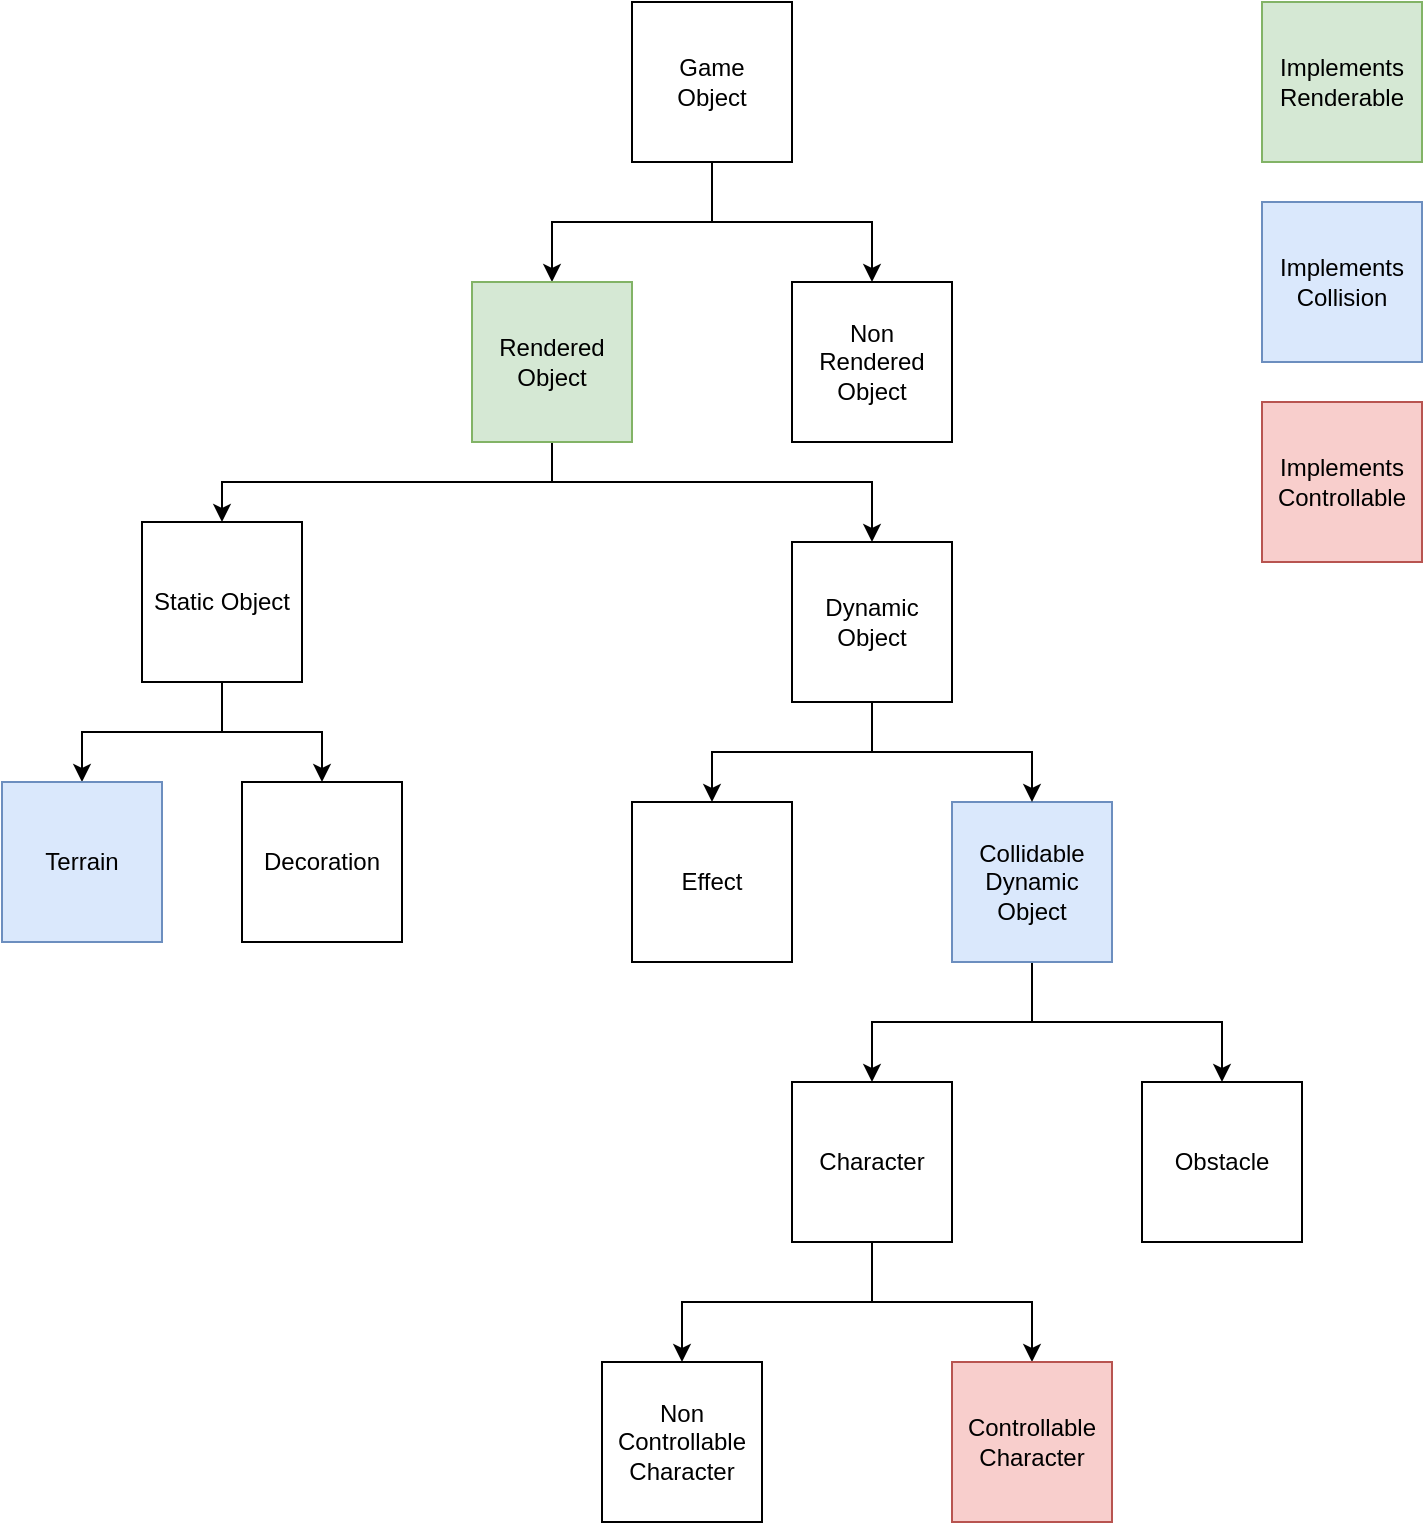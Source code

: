 <mxfile version="15.3.8" type="device"><diagram id="3CDI3-fCyWfvhPBfvtM1" name="Page-1"><mxGraphModel dx="802" dy="998" grid="1" gridSize="10" guides="1" tooltips="1" connect="1" arrows="1" fold="1" page="1" pageScale="1" pageWidth="850" pageHeight="1100" math="0" shadow="0"><root><mxCell id="0"/><mxCell id="1" parent="0"/><mxCell id="8XmyQxHGZEtEqGIye7RV-5" style="edgeStyle=orthogonalEdgeStyle;rounded=0;orthogonalLoop=1;jettySize=auto;html=1;exitX=0.5;exitY=1;exitDx=0;exitDy=0;entryX=0.5;entryY=0;entryDx=0;entryDy=0;" edge="1" parent="1" source="8XmyQxHGZEtEqGIye7RV-1" target="8XmyQxHGZEtEqGIye7RV-2"><mxGeometry relative="1" as="geometry"/></mxCell><mxCell id="8XmyQxHGZEtEqGIye7RV-6" style="edgeStyle=orthogonalEdgeStyle;rounded=0;orthogonalLoop=1;jettySize=auto;html=1;exitX=0.5;exitY=1;exitDx=0;exitDy=0;entryX=0.5;entryY=0;entryDx=0;entryDy=0;" edge="1" parent="1" source="8XmyQxHGZEtEqGIye7RV-1" target="8XmyQxHGZEtEqGIye7RV-3"><mxGeometry relative="1" as="geometry"/></mxCell><mxCell id="8XmyQxHGZEtEqGIye7RV-1" value="Game&lt;br&gt;Object" style="whiteSpace=wrap;html=1;aspect=fixed;" vertex="1" parent="1"><mxGeometry x="385" y="40" width="80" height="80" as="geometry"/></mxCell><mxCell id="8XmyQxHGZEtEqGIye7RV-17" style="edgeStyle=orthogonalEdgeStyle;rounded=0;orthogonalLoop=1;jettySize=auto;html=1;exitX=0.5;exitY=1;exitDx=0;exitDy=0;entryX=0.5;entryY=0;entryDx=0;entryDy=0;" edge="1" parent="1" source="8XmyQxHGZEtEqGIye7RV-2" target="8XmyQxHGZEtEqGIye7RV-16"><mxGeometry relative="1" as="geometry"/></mxCell><mxCell id="8XmyQxHGZEtEqGIye7RV-19" style="edgeStyle=orthogonalEdgeStyle;rounded=0;orthogonalLoop=1;jettySize=auto;html=1;entryX=0.5;entryY=0;entryDx=0;entryDy=0;" edge="1" parent="1" source="8XmyQxHGZEtEqGIye7RV-2" target="8XmyQxHGZEtEqGIye7RV-18"><mxGeometry relative="1" as="geometry"><Array as="points"><mxPoint x="345" y="280"/><mxPoint x="505" y="280"/></Array></mxGeometry></mxCell><mxCell id="8XmyQxHGZEtEqGIye7RV-2" value="Rendered&lt;br&gt;Object" style="whiteSpace=wrap;html=1;aspect=fixed;fillColor=#d5e8d4;strokeColor=#82b366;" vertex="1" parent="1"><mxGeometry x="305" y="180" width="80" height="80" as="geometry"/></mxCell><mxCell id="8XmyQxHGZEtEqGIye7RV-3" value="Non Rendered Object" style="whiteSpace=wrap;html=1;aspect=fixed;" vertex="1" parent="1"><mxGeometry x="465" y="180" width="80" height="80" as="geometry"/></mxCell><mxCell id="8XmyQxHGZEtEqGIye7RV-14" style="edgeStyle=orthogonalEdgeStyle;rounded=0;orthogonalLoop=1;jettySize=auto;html=1;exitX=0.5;exitY=1;exitDx=0;exitDy=0;entryX=0.5;entryY=0;entryDx=0;entryDy=0;" edge="1" parent="1" source="8XmyQxHGZEtEqGIye7RV-31" target="8XmyQxHGZEtEqGIye7RV-12"><mxGeometry relative="1" as="geometry"/></mxCell><mxCell id="8XmyQxHGZEtEqGIye7RV-28" style="edgeStyle=orthogonalEdgeStyle;rounded=0;orthogonalLoop=1;jettySize=auto;html=1;exitX=0.5;exitY=1;exitDx=0;exitDy=0;entryX=0.5;entryY=0;entryDx=0;entryDy=0;" edge="1" parent="1" source="8XmyQxHGZEtEqGIye7RV-4" target="8XmyQxHGZEtEqGIye7RV-20"><mxGeometry relative="1" as="geometry"/></mxCell><mxCell id="8XmyQxHGZEtEqGIye7RV-32" style="edgeStyle=orthogonalEdgeStyle;rounded=0;orthogonalLoop=1;jettySize=auto;html=1;exitX=0.5;exitY=1;exitDx=0;exitDy=0;entryX=0.5;entryY=0;entryDx=0;entryDy=0;" edge="1" parent="1" source="8XmyQxHGZEtEqGIye7RV-4" target="8XmyQxHGZEtEqGIye7RV-31"><mxGeometry relative="1" as="geometry"/></mxCell><mxCell id="8XmyQxHGZEtEqGIye7RV-4" value="Collidable Dynamic Object" style="whiteSpace=wrap;html=1;aspect=fixed;fillColor=#dae8fc;strokeColor=#6c8ebf;" vertex="1" parent="1"><mxGeometry x="545" y="440" width="80" height="80" as="geometry"/></mxCell><mxCell id="8XmyQxHGZEtEqGIye7RV-8" value="Decoration" style="whiteSpace=wrap;html=1;aspect=fixed;" vertex="1" parent="1"><mxGeometry x="190" y="430" width="80" height="80" as="geometry"/></mxCell><mxCell id="8XmyQxHGZEtEqGIye7RV-10" value="Implements Renderable" style="whiteSpace=wrap;html=1;aspect=fixed;fillColor=#d5e8d4;strokeColor=#82b366;" vertex="1" parent="1"><mxGeometry x="700" y="40" width="80" height="80" as="geometry"/></mxCell><mxCell id="8XmyQxHGZEtEqGIye7RV-11" value="Implements Collision" style="whiteSpace=wrap;html=1;aspect=fixed;fillColor=#dae8fc;strokeColor=#6c8ebf;" vertex="1" parent="1"><mxGeometry x="700" y="140" width="80" height="80" as="geometry"/></mxCell><mxCell id="8XmyQxHGZEtEqGIye7RV-12" value="Controllable Character" style="whiteSpace=wrap;html=1;aspect=fixed;fillColor=#f8cecc;strokeColor=#b85450;" vertex="1" parent="1"><mxGeometry x="545" y="720" width="80" height="80" as="geometry"/></mxCell><mxCell id="8XmyQxHGZEtEqGIye7RV-15" value="Implements Controllable" style="whiteSpace=wrap;html=1;aspect=fixed;fillColor=#f8cecc;strokeColor=#b85450;" vertex="1" parent="1"><mxGeometry x="700" y="240" width="80" height="80" as="geometry"/></mxCell><mxCell id="8XmyQxHGZEtEqGIye7RV-23" style="edgeStyle=orthogonalEdgeStyle;rounded=0;orthogonalLoop=1;jettySize=auto;html=1;exitX=0.5;exitY=1;exitDx=0;exitDy=0;entryX=0.5;entryY=0;entryDx=0;entryDy=0;" edge="1" parent="1" source="8XmyQxHGZEtEqGIye7RV-16" target="8XmyQxHGZEtEqGIye7RV-8"><mxGeometry relative="1" as="geometry"/></mxCell><mxCell id="8XmyQxHGZEtEqGIye7RV-30" style="edgeStyle=orthogonalEdgeStyle;rounded=0;orthogonalLoop=1;jettySize=auto;html=1;exitX=0.5;exitY=1;exitDx=0;exitDy=0;entryX=0.5;entryY=0;entryDx=0;entryDy=0;" edge="1" parent="1" source="8XmyQxHGZEtEqGIye7RV-16" target="8XmyQxHGZEtEqGIye7RV-29"><mxGeometry relative="1" as="geometry"/></mxCell><mxCell id="8XmyQxHGZEtEqGIye7RV-16" value="Static Object" style="whiteSpace=wrap;html=1;aspect=fixed;" vertex="1" parent="1"><mxGeometry x="140" y="300" width="80" height="80" as="geometry"/></mxCell><mxCell id="8XmyQxHGZEtEqGIye7RV-24" style="edgeStyle=orthogonalEdgeStyle;rounded=0;orthogonalLoop=1;jettySize=auto;html=1;entryX=0.5;entryY=0;entryDx=0;entryDy=0;" edge="1" parent="1" source="8XmyQxHGZEtEqGIye7RV-18" target="8XmyQxHGZEtEqGIye7RV-4"><mxGeometry relative="1" as="geometry"/></mxCell><mxCell id="8XmyQxHGZEtEqGIye7RV-25" style="edgeStyle=orthogonalEdgeStyle;rounded=0;orthogonalLoop=1;jettySize=auto;html=1;entryX=0.5;entryY=0;entryDx=0;entryDy=0;" edge="1" parent="1" source="8XmyQxHGZEtEqGIye7RV-18" target="8XmyQxHGZEtEqGIye7RV-21"><mxGeometry relative="1" as="geometry"/></mxCell><mxCell id="8XmyQxHGZEtEqGIye7RV-18" value="Dynamic Object" style="whiteSpace=wrap;html=1;aspect=fixed;" vertex="1" parent="1"><mxGeometry x="465" y="310" width="80" height="80" as="geometry"/></mxCell><mxCell id="8XmyQxHGZEtEqGIye7RV-20" value="Obstacle" style="whiteSpace=wrap;html=1;aspect=fixed;" vertex="1" parent="1"><mxGeometry x="640" y="580" width="80" height="80" as="geometry"/></mxCell><mxCell id="8XmyQxHGZEtEqGIye7RV-21" value="Effect" style="whiteSpace=wrap;html=1;aspect=fixed;" vertex="1" parent="1"><mxGeometry x="385" y="440" width="80" height="80" as="geometry"/></mxCell><mxCell id="8XmyQxHGZEtEqGIye7RV-29" value="Terrain" style="whiteSpace=wrap;html=1;aspect=fixed;fillColor=#dae8fc;strokeColor=#6c8ebf;" vertex="1" parent="1"><mxGeometry x="70" y="430" width="80" height="80" as="geometry"/></mxCell><mxCell id="8XmyQxHGZEtEqGIye7RV-34" style="edgeStyle=orthogonalEdgeStyle;rounded=0;orthogonalLoop=1;jettySize=auto;html=1;exitX=0.5;exitY=1;exitDx=0;exitDy=0;entryX=0.5;entryY=0;entryDx=0;entryDy=0;" edge="1" parent="1" source="8XmyQxHGZEtEqGIye7RV-31" target="8XmyQxHGZEtEqGIye7RV-33"><mxGeometry relative="1" as="geometry"/></mxCell><mxCell id="8XmyQxHGZEtEqGIye7RV-31" value="Character" style="whiteSpace=wrap;html=1;aspect=fixed;" vertex="1" parent="1"><mxGeometry x="465" y="580" width="80" height="80" as="geometry"/></mxCell><mxCell id="8XmyQxHGZEtEqGIye7RV-33" value="Non Controllable Character" style="whiteSpace=wrap;html=1;aspect=fixed;" vertex="1" parent="1"><mxGeometry x="370" y="720" width="80" height="80" as="geometry"/></mxCell></root></mxGraphModel></diagram></mxfile>